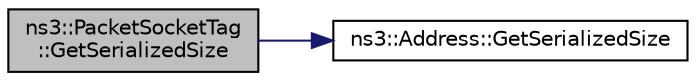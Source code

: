 digraph "ns3::PacketSocketTag::GetSerializedSize"
{
  edge [fontname="Helvetica",fontsize="10",labelfontname="Helvetica",labelfontsize="10"];
  node [fontname="Helvetica",fontsize="10",shape=record];
  rankdir="LR";
  Node1 [label="ns3::PacketSocketTag\l::GetSerializedSize",height=0.2,width=0.4,color="black", fillcolor="grey75", style="filled", fontcolor="black"];
  Node1 -> Node2 [color="midnightblue",fontsize="10",style="solid"];
  Node2 [label="ns3::Address::GetSerializedSize",height=0.2,width=0.4,color="black", fillcolor="white", style="filled",URL="$d2/d5f/classns3_1_1Address.html#ac392ce6234a84cad72531567bffb28ec"];
}
